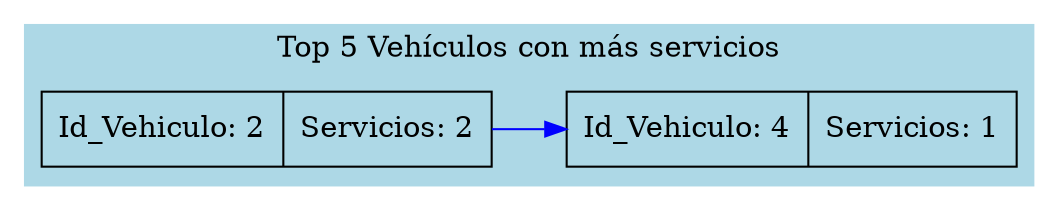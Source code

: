 digraph G {
    rankdir=LR;
    node [shape=record];
    subgraph cluster_0 {
        label = "Top 5 Vehículos con más servicios";
        style=filled;
        color=lightblue;
        node1 [label="{{Id_Vehiculo: 2}|{Servicios: 2}}"];
        node2 [label="{{Id_Vehiculo: 4}|{Servicios: 1}}"];
        node1 -> node2 [color=blue, constraint=true];
    }
}
